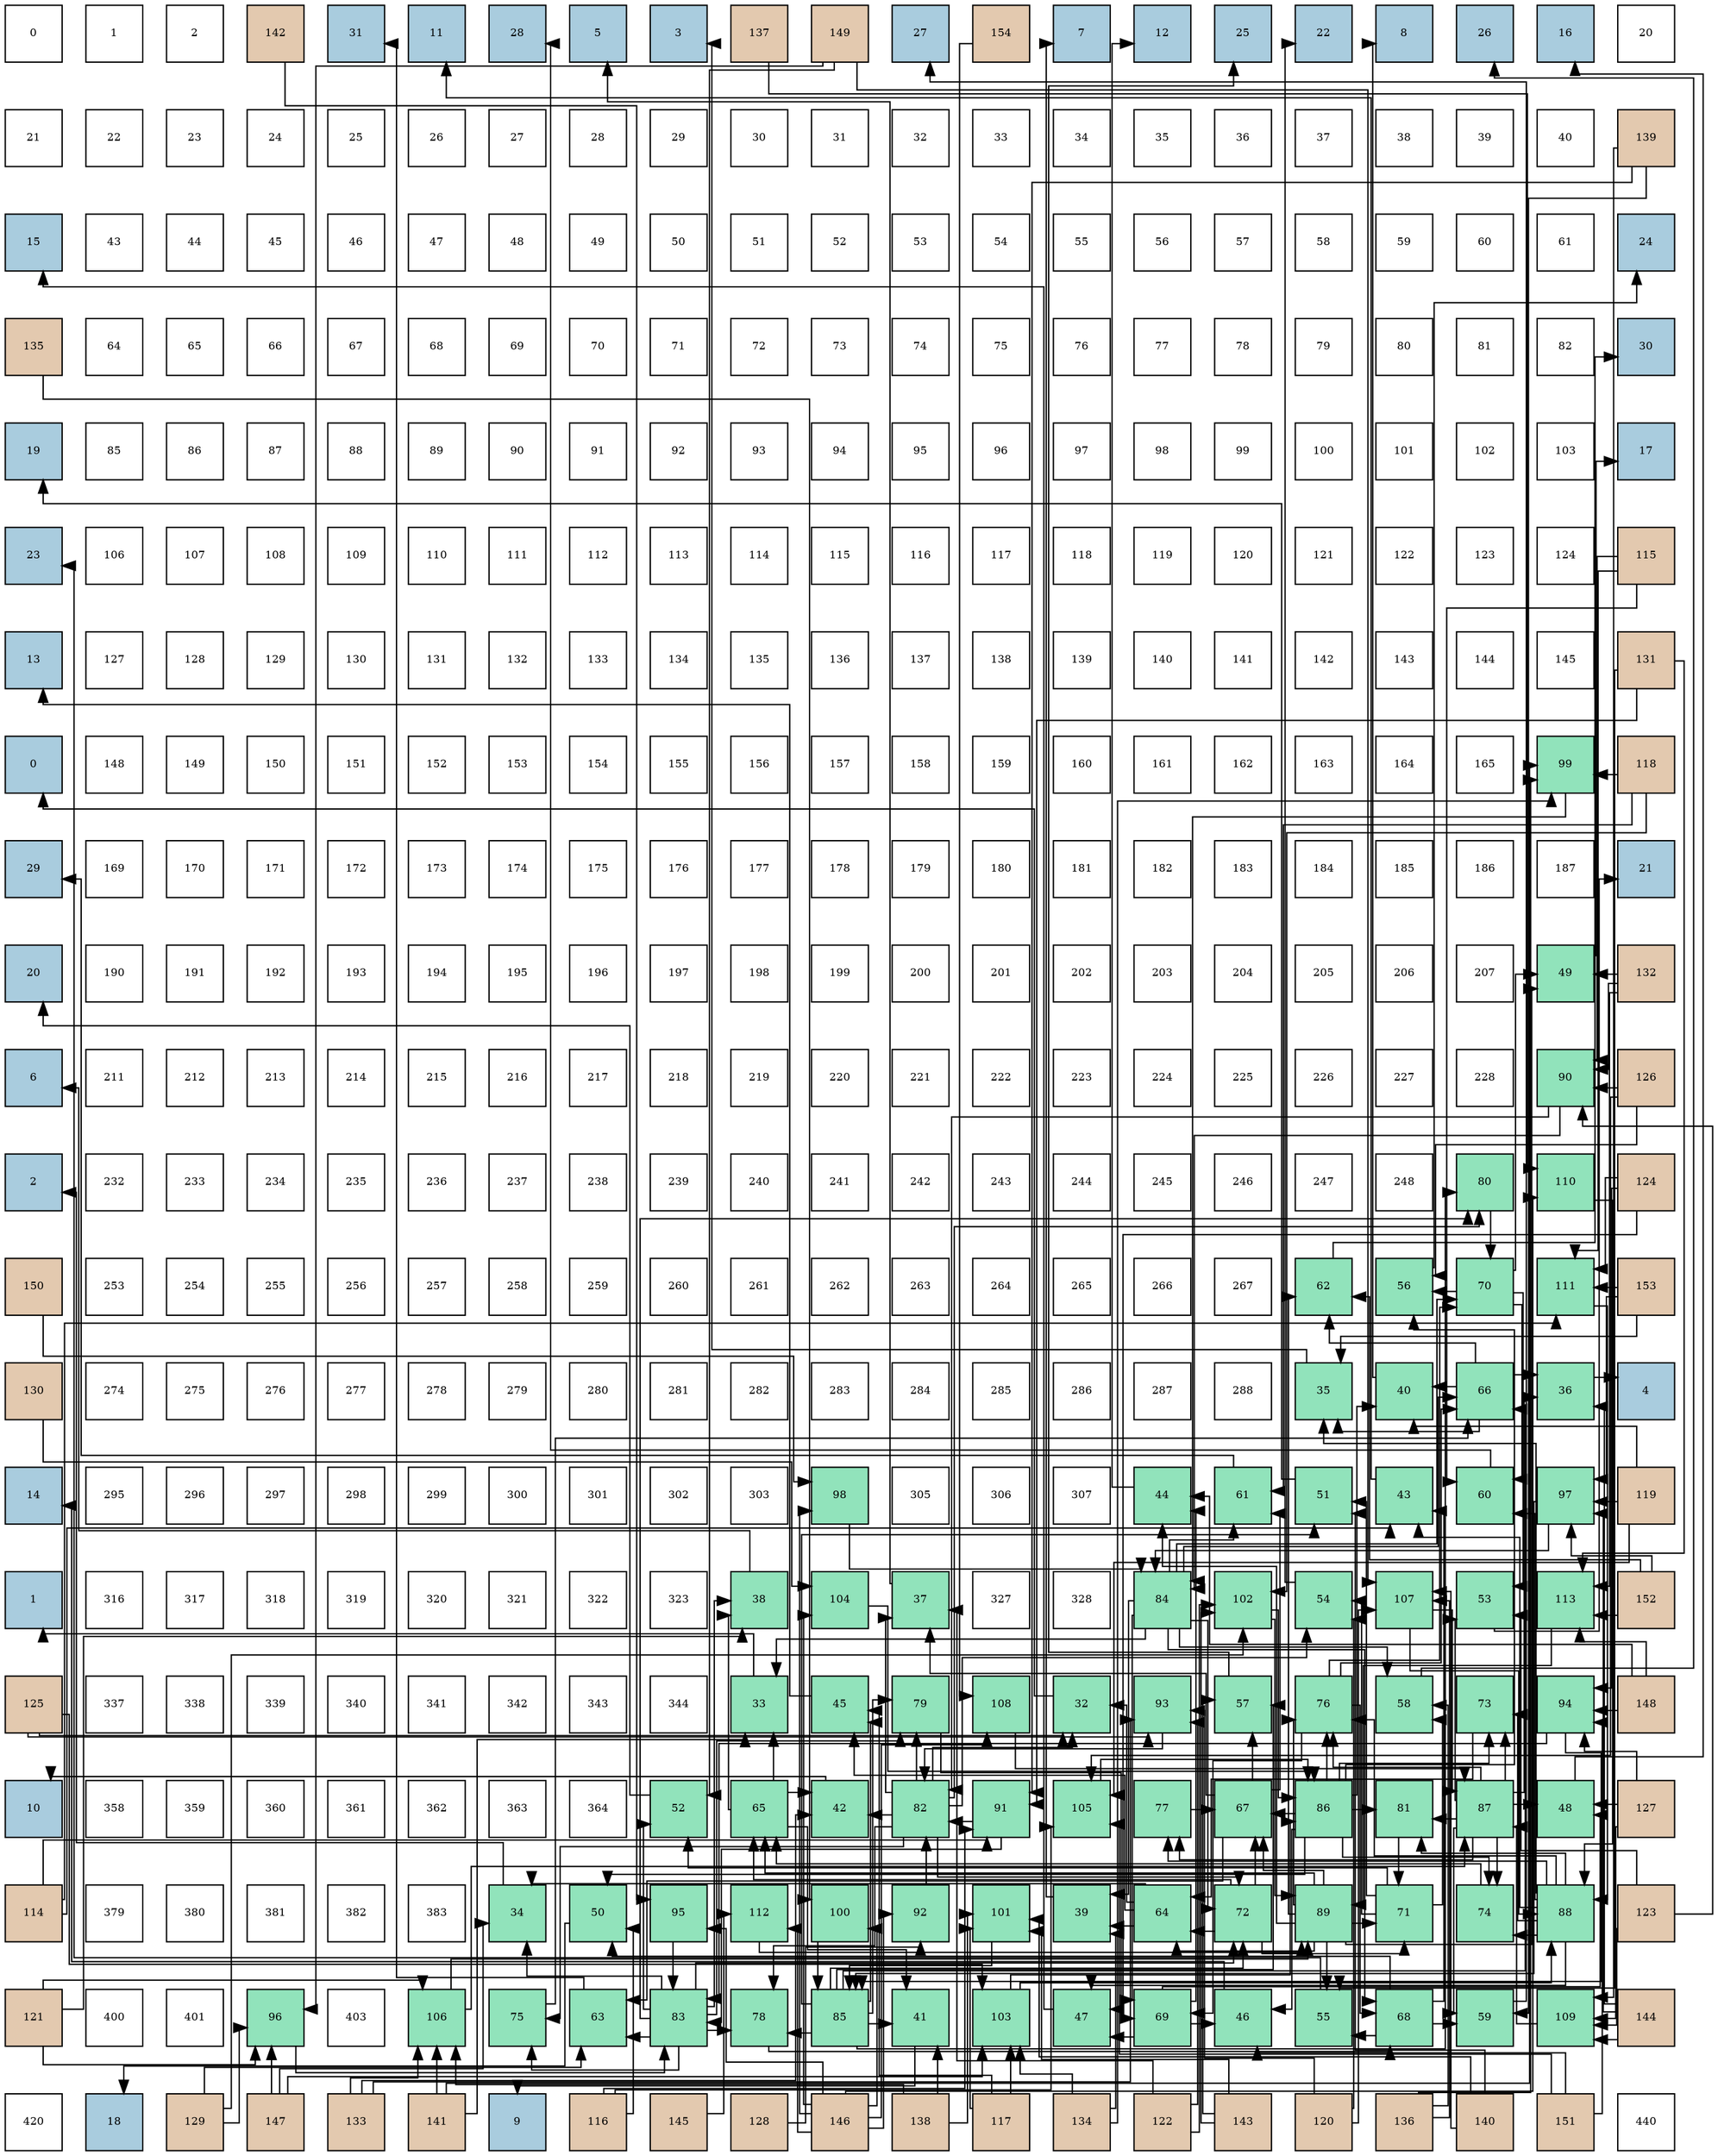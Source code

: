 digraph layout{
 rankdir=TB;
 splines=ortho;
 node [style=filled shape=square fixedsize=true width=0.6];
0[label="0", fontsize=8, fillcolor="#ffffff"];
1[label="1", fontsize=8, fillcolor="#ffffff"];
2[label="2", fontsize=8, fillcolor="#ffffff"];
3[label="142", fontsize=8, fillcolor="#e3c9af"];
4[label="31", fontsize=8, fillcolor="#a9ccde"];
5[label="11", fontsize=8, fillcolor="#a9ccde"];
6[label="28", fontsize=8, fillcolor="#a9ccde"];
7[label="5", fontsize=8, fillcolor="#a9ccde"];
8[label="3", fontsize=8, fillcolor="#a9ccde"];
9[label="137", fontsize=8, fillcolor="#e3c9af"];
10[label="149", fontsize=8, fillcolor="#e3c9af"];
11[label="27", fontsize=8, fillcolor="#a9ccde"];
12[label="154", fontsize=8, fillcolor="#e3c9af"];
13[label="7", fontsize=8, fillcolor="#a9ccde"];
14[label="12", fontsize=8, fillcolor="#a9ccde"];
15[label="25", fontsize=8, fillcolor="#a9ccde"];
16[label="22", fontsize=8, fillcolor="#a9ccde"];
17[label="8", fontsize=8, fillcolor="#a9ccde"];
18[label="26", fontsize=8, fillcolor="#a9ccde"];
19[label="16", fontsize=8, fillcolor="#a9ccde"];
20[label="20", fontsize=8, fillcolor="#ffffff"];
21[label="21", fontsize=8, fillcolor="#ffffff"];
22[label="22", fontsize=8, fillcolor="#ffffff"];
23[label="23", fontsize=8, fillcolor="#ffffff"];
24[label="24", fontsize=8, fillcolor="#ffffff"];
25[label="25", fontsize=8, fillcolor="#ffffff"];
26[label="26", fontsize=8, fillcolor="#ffffff"];
27[label="27", fontsize=8, fillcolor="#ffffff"];
28[label="28", fontsize=8, fillcolor="#ffffff"];
29[label="29", fontsize=8, fillcolor="#ffffff"];
30[label="30", fontsize=8, fillcolor="#ffffff"];
31[label="31", fontsize=8, fillcolor="#ffffff"];
32[label="32", fontsize=8, fillcolor="#ffffff"];
33[label="33", fontsize=8, fillcolor="#ffffff"];
34[label="34", fontsize=8, fillcolor="#ffffff"];
35[label="35", fontsize=8, fillcolor="#ffffff"];
36[label="36", fontsize=8, fillcolor="#ffffff"];
37[label="37", fontsize=8, fillcolor="#ffffff"];
38[label="38", fontsize=8, fillcolor="#ffffff"];
39[label="39", fontsize=8, fillcolor="#ffffff"];
40[label="40", fontsize=8, fillcolor="#ffffff"];
41[label="139", fontsize=8, fillcolor="#e3c9af"];
42[label="15", fontsize=8, fillcolor="#a9ccde"];
43[label="43", fontsize=8, fillcolor="#ffffff"];
44[label="44", fontsize=8, fillcolor="#ffffff"];
45[label="45", fontsize=8, fillcolor="#ffffff"];
46[label="46", fontsize=8, fillcolor="#ffffff"];
47[label="47", fontsize=8, fillcolor="#ffffff"];
48[label="48", fontsize=8, fillcolor="#ffffff"];
49[label="49", fontsize=8, fillcolor="#ffffff"];
50[label="50", fontsize=8, fillcolor="#ffffff"];
51[label="51", fontsize=8, fillcolor="#ffffff"];
52[label="52", fontsize=8, fillcolor="#ffffff"];
53[label="53", fontsize=8, fillcolor="#ffffff"];
54[label="54", fontsize=8, fillcolor="#ffffff"];
55[label="55", fontsize=8, fillcolor="#ffffff"];
56[label="56", fontsize=8, fillcolor="#ffffff"];
57[label="57", fontsize=8, fillcolor="#ffffff"];
58[label="58", fontsize=8, fillcolor="#ffffff"];
59[label="59", fontsize=8, fillcolor="#ffffff"];
60[label="60", fontsize=8, fillcolor="#ffffff"];
61[label="61", fontsize=8, fillcolor="#ffffff"];
62[label="24", fontsize=8, fillcolor="#a9ccde"];
63[label="135", fontsize=8, fillcolor="#e3c9af"];
64[label="64", fontsize=8, fillcolor="#ffffff"];
65[label="65", fontsize=8, fillcolor="#ffffff"];
66[label="66", fontsize=8, fillcolor="#ffffff"];
67[label="67", fontsize=8, fillcolor="#ffffff"];
68[label="68", fontsize=8, fillcolor="#ffffff"];
69[label="69", fontsize=8, fillcolor="#ffffff"];
70[label="70", fontsize=8, fillcolor="#ffffff"];
71[label="71", fontsize=8, fillcolor="#ffffff"];
72[label="72", fontsize=8, fillcolor="#ffffff"];
73[label="73", fontsize=8, fillcolor="#ffffff"];
74[label="74", fontsize=8, fillcolor="#ffffff"];
75[label="75", fontsize=8, fillcolor="#ffffff"];
76[label="76", fontsize=8, fillcolor="#ffffff"];
77[label="77", fontsize=8, fillcolor="#ffffff"];
78[label="78", fontsize=8, fillcolor="#ffffff"];
79[label="79", fontsize=8, fillcolor="#ffffff"];
80[label="80", fontsize=8, fillcolor="#ffffff"];
81[label="81", fontsize=8, fillcolor="#ffffff"];
82[label="82", fontsize=8, fillcolor="#ffffff"];
83[label="30", fontsize=8, fillcolor="#a9ccde"];
84[label="19", fontsize=8, fillcolor="#a9ccde"];
85[label="85", fontsize=8, fillcolor="#ffffff"];
86[label="86", fontsize=8, fillcolor="#ffffff"];
87[label="87", fontsize=8, fillcolor="#ffffff"];
88[label="88", fontsize=8, fillcolor="#ffffff"];
89[label="89", fontsize=8, fillcolor="#ffffff"];
90[label="90", fontsize=8, fillcolor="#ffffff"];
91[label="91", fontsize=8, fillcolor="#ffffff"];
92[label="92", fontsize=8, fillcolor="#ffffff"];
93[label="93", fontsize=8, fillcolor="#ffffff"];
94[label="94", fontsize=8, fillcolor="#ffffff"];
95[label="95", fontsize=8, fillcolor="#ffffff"];
96[label="96", fontsize=8, fillcolor="#ffffff"];
97[label="97", fontsize=8, fillcolor="#ffffff"];
98[label="98", fontsize=8, fillcolor="#ffffff"];
99[label="99", fontsize=8, fillcolor="#ffffff"];
100[label="100", fontsize=8, fillcolor="#ffffff"];
101[label="101", fontsize=8, fillcolor="#ffffff"];
102[label="102", fontsize=8, fillcolor="#ffffff"];
103[label="103", fontsize=8, fillcolor="#ffffff"];
104[label="17", fontsize=8, fillcolor="#a9ccde"];
105[label="23", fontsize=8, fillcolor="#a9ccde"];
106[label="106", fontsize=8, fillcolor="#ffffff"];
107[label="107", fontsize=8, fillcolor="#ffffff"];
108[label="108", fontsize=8, fillcolor="#ffffff"];
109[label="109", fontsize=8, fillcolor="#ffffff"];
110[label="110", fontsize=8, fillcolor="#ffffff"];
111[label="111", fontsize=8, fillcolor="#ffffff"];
112[label="112", fontsize=8, fillcolor="#ffffff"];
113[label="113", fontsize=8, fillcolor="#ffffff"];
114[label="114", fontsize=8, fillcolor="#ffffff"];
115[label="115", fontsize=8, fillcolor="#ffffff"];
116[label="116", fontsize=8, fillcolor="#ffffff"];
117[label="117", fontsize=8, fillcolor="#ffffff"];
118[label="118", fontsize=8, fillcolor="#ffffff"];
119[label="119", fontsize=8, fillcolor="#ffffff"];
120[label="120", fontsize=8, fillcolor="#ffffff"];
121[label="121", fontsize=8, fillcolor="#ffffff"];
122[label="122", fontsize=8, fillcolor="#ffffff"];
123[label="123", fontsize=8, fillcolor="#ffffff"];
124[label="124", fontsize=8, fillcolor="#ffffff"];
125[label="115", fontsize=8, fillcolor="#e3c9af"];
126[label="13", fontsize=8, fillcolor="#a9ccde"];
127[label="127", fontsize=8, fillcolor="#ffffff"];
128[label="128", fontsize=8, fillcolor="#ffffff"];
129[label="129", fontsize=8, fillcolor="#ffffff"];
130[label="130", fontsize=8, fillcolor="#ffffff"];
131[label="131", fontsize=8, fillcolor="#ffffff"];
132[label="132", fontsize=8, fillcolor="#ffffff"];
133[label="133", fontsize=8, fillcolor="#ffffff"];
134[label="134", fontsize=8, fillcolor="#ffffff"];
135[label="135", fontsize=8, fillcolor="#ffffff"];
136[label="136", fontsize=8, fillcolor="#ffffff"];
137[label="137", fontsize=8, fillcolor="#ffffff"];
138[label="138", fontsize=8, fillcolor="#ffffff"];
139[label="139", fontsize=8, fillcolor="#ffffff"];
140[label="140", fontsize=8, fillcolor="#ffffff"];
141[label="141", fontsize=8, fillcolor="#ffffff"];
142[label="142", fontsize=8, fillcolor="#ffffff"];
143[label="143", fontsize=8, fillcolor="#ffffff"];
144[label="144", fontsize=8, fillcolor="#ffffff"];
145[label="145", fontsize=8, fillcolor="#ffffff"];
146[label="131", fontsize=8, fillcolor="#e3c9af"];
147[label="0", fontsize=8, fillcolor="#a9ccde"];
148[label="148", fontsize=8, fillcolor="#ffffff"];
149[label="149", fontsize=8, fillcolor="#ffffff"];
150[label="150", fontsize=8, fillcolor="#ffffff"];
151[label="151", fontsize=8, fillcolor="#ffffff"];
152[label="152", fontsize=8, fillcolor="#ffffff"];
153[label="153", fontsize=8, fillcolor="#ffffff"];
154[label="154", fontsize=8, fillcolor="#ffffff"];
155[label="155", fontsize=8, fillcolor="#ffffff"];
156[label="156", fontsize=8, fillcolor="#ffffff"];
157[label="157", fontsize=8, fillcolor="#ffffff"];
158[label="158", fontsize=8, fillcolor="#ffffff"];
159[label="159", fontsize=8, fillcolor="#ffffff"];
160[label="160", fontsize=8, fillcolor="#ffffff"];
161[label="161", fontsize=8, fillcolor="#ffffff"];
162[label="162", fontsize=8, fillcolor="#ffffff"];
163[label="163", fontsize=8, fillcolor="#ffffff"];
164[label="164", fontsize=8, fillcolor="#ffffff"];
165[label="165", fontsize=8, fillcolor="#ffffff"];
166[label="99", fontsize=8, fillcolor="#91e3bb"];
167[label="118", fontsize=8, fillcolor="#e3c9af"];
168[label="29", fontsize=8, fillcolor="#a9ccde"];
169[label="169", fontsize=8, fillcolor="#ffffff"];
170[label="170", fontsize=8, fillcolor="#ffffff"];
171[label="171", fontsize=8, fillcolor="#ffffff"];
172[label="172", fontsize=8, fillcolor="#ffffff"];
173[label="173", fontsize=8, fillcolor="#ffffff"];
174[label="174", fontsize=8, fillcolor="#ffffff"];
175[label="175", fontsize=8, fillcolor="#ffffff"];
176[label="176", fontsize=8, fillcolor="#ffffff"];
177[label="177", fontsize=8, fillcolor="#ffffff"];
178[label="178", fontsize=8, fillcolor="#ffffff"];
179[label="179", fontsize=8, fillcolor="#ffffff"];
180[label="180", fontsize=8, fillcolor="#ffffff"];
181[label="181", fontsize=8, fillcolor="#ffffff"];
182[label="182", fontsize=8, fillcolor="#ffffff"];
183[label="183", fontsize=8, fillcolor="#ffffff"];
184[label="184", fontsize=8, fillcolor="#ffffff"];
185[label="185", fontsize=8, fillcolor="#ffffff"];
186[label="186", fontsize=8, fillcolor="#ffffff"];
187[label="187", fontsize=8, fillcolor="#ffffff"];
188[label="21", fontsize=8, fillcolor="#a9ccde"];
189[label="20", fontsize=8, fillcolor="#a9ccde"];
190[label="190", fontsize=8, fillcolor="#ffffff"];
191[label="191", fontsize=8, fillcolor="#ffffff"];
192[label="192", fontsize=8, fillcolor="#ffffff"];
193[label="193", fontsize=8, fillcolor="#ffffff"];
194[label="194", fontsize=8, fillcolor="#ffffff"];
195[label="195", fontsize=8, fillcolor="#ffffff"];
196[label="196", fontsize=8, fillcolor="#ffffff"];
197[label="197", fontsize=8, fillcolor="#ffffff"];
198[label="198", fontsize=8, fillcolor="#ffffff"];
199[label="199", fontsize=8, fillcolor="#ffffff"];
200[label="200", fontsize=8, fillcolor="#ffffff"];
201[label="201", fontsize=8, fillcolor="#ffffff"];
202[label="202", fontsize=8, fillcolor="#ffffff"];
203[label="203", fontsize=8, fillcolor="#ffffff"];
204[label="204", fontsize=8, fillcolor="#ffffff"];
205[label="205", fontsize=8, fillcolor="#ffffff"];
206[label="206", fontsize=8, fillcolor="#ffffff"];
207[label="207", fontsize=8, fillcolor="#ffffff"];
208[label="49", fontsize=8, fillcolor="#91e3bb"];
209[label="132", fontsize=8, fillcolor="#e3c9af"];
210[label="6", fontsize=8, fillcolor="#a9ccde"];
211[label="211", fontsize=8, fillcolor="#ffffff"];
212[label="212", fontsize=8, fillcolor="#ffffff"];
213[label="213", fontsize=8, fillcolor="#ffffff"];
214[label="214", fontsize=8, fillcolor="#ffffff"];
215[label="215", fontsize=8, fillcolor="#ffffff"];
216[label="216", fontsize=8, fillcolor="#ffffff"];
217[label="217", fontsize=8, fillcolor="#ffffff"];
218[label="218", fontsize=8, fillcolor="#ffffff"];
219[label="219", fontsize=8, fillcolor="#ffffff"];
220[label="220", fontsize=8, fillcolor="#ffffff"];
221[label="221", fontsize=8, fillcolor="#ffffff"];
222[label="222", fontsize=8, fillcolor="#ffffff"];
223[label="223", fontsize=8, fillcolor="#ffffff"];
224[label="224", fontsize=8, fillcolor="#ffffff"];
225[label="225", fontsize=8, fillcolor="#ffffff"];
226[label="226", fontsize=8, fillcolor="#ffffff"];
227[label="227", fontsize=8, fillcolor="#ffffff"];
228[label="228", fontsize=8, fillcolor="#ffffff"];
229[label="90", fontsize=8, fillcolor="#91e3bb"];
230[label="126", fontsize=8, fillcolor="#e3c9af"];
231[label="2", fontsize=8, fillcolor="#a9ccde"];
232[label="232", fontsize=8, fillcolor="#ffffff"];
233[label="233", fontsize=8, fillcolor="#ffffff"];
234[label="234", fontsize=8, fillcolor="#ffffff"];
235[label="235", fontsize=8, fillcolor="#ffffff"];
236[label="236", fontsize=8, fillcolor="#ffffff"];
237[label="237", fontsize=8, fillcolor="#ffffff"];
238[label="238", fontsize=8, fillcolor="#ffffff"];
239[label="239", fontsize=8, fillcolor="#ffffff"];
240[label="240", fontsize=8, fillcolor="#ffffff"];
241[label="241", fontsize=8, fillcolor="#ffffff"];
242[label="242", fontsize=8, fillcolor="#ffffff"];
243[label="243", fontsize=8, fillcolor="#ffffff"];
244[label="244", fontsize=8, fillcolor="#ffffff"];
245[label="245", fontsize=8, fillcolor="#ffffff"];
246[label="246", fontsize=8, fillcolor="#ffffff"];
247[label="247", fontsize=8, fillcolor="#ffffff"];
248[label="248", fontsize=8, fillcolor="#ffffff"];
249[label="80", fontsize=8, fillcolor="#91e3bb"];
250[label="110", fontsize=8, fillcolor="#91e3bb"];
251[label="124", fontsize=8, fillcolor="#e3c9af"];
252[label="150", fontsize=8, fillcolor="#e3c9af"];
253[label="253", fontsize=8, fillcolor="#ffffff"];
254[label="254", fontsize=8, fillcolor="#ffffff"];
255[label="255", fontsize=8, fillcolor="#ffffff"];
256[label="256", fontsize=8, fillcolor="#ffffff"];
257[label="257", fontsize=8, fillcolor="#ffffff"];
258[label="258", fontsize=8, fillcolor="#ffffff"];
259[label="259", fontsize=8, fillcolor="#ffffff"];
260[label="260", fontsize=8, fillcolor="#ffffff"];
261[label="261", fontsize=8, fillcolor="#ffffff"];
262[label="262", fontsize=8, fillcolor="#ffffff"];
263[label="263", fontsize=8, fillcolor="#ffffff"];
264[label="264", fontsize=8, fillcolor="#ffffff"];
265[label="265", fontsize=8, fillcolor="#ffffff"];
266[label="266", fontsize=8, fillcolor="#ffffff"];
267[label="267", fontsize=8, fillcolor="#ffffff"];
268[label="62", fontsize=8, fillcolor="#91e3bb"];
269[label="56", fontsize=8, fillcolor="#91e3bb"];
270[label="70", fontsize=8, fillcolor="#91e3bb"];
271[label="111", fontsize=8, fillcolor="#91e3bb"];
272[label="153", fontsize=8, fillcolor="#e3c9af"];
273[label="130", fontsize=8, fillcolor="#e3c9af"];
274[label="274", fontsize=8, fillcolor="#ffffff"];
275[label="275", fontsize=8, fillcolor="#ffffff"];
276[label="276", fontsize=8, fillcolor="#ffffff"];
277[label="277", fontsize=8, fillcolor="#ffffff"];
278[label="278", fontsize=8, fillcolor="#ffffff"];
279[label="279", fontsize=8, fillcolor="#ffffff"];
280[label="280", fontsize=8, fillcolor="#ffffff"];
281[label="281", fontsize=8, fillcolor="#ffffff"];
282[label="282", fontsize=8, fillcolor="#ffffff"];
283[label="283", fontsize=8, fillcolor="#ffffff"];
284[label="284", fontsize=8, fillcolor="#ffffff"];
285[label="285", fontsize=8, fillcolor="#ffffff"];
286[label="286", fontsize=8, fillcolor="#ffffff"];
287[label="287", fontsize=8, fillcolor="#ffffff"];
288[label="288", fontsize=8, fillcolor="#ffffff"];
289[label="35", fontsize=8, fillcolor="#91e3bb"];
290[label="40", fontsize=8, fillcolor="#91e3bb"];
291[label="66", fontsize=8, fillcolor="#91e3bb"];
292[label="36", fontsize=8, fillcolor="#91e3bb"];
293[label="4", fontsize=8, fillcolor="#a9ccde"];
294[label="14", fontsize=8, fillcolor="#a9ccde"];
295[label="295", fontsize=8, fillcolor="#ffffff"];
296[label="296", fontsize=8, fillcolor="#ffffff"];
297[label="297", fontsize=8, fillcolor="#ffffff"];
298[label="298", fontsize=8, fillcolor="#ffffff"];
299[label="299", fontsize=8, fillcolor="#ffffff"];
300[label="300", fontsize=8, fillcolor="#ffffff"];
301[label="301", fontsize=8, fillcolor="#ffffff"];
302[label="302", fontsize=8, fillcolor="#ffffff"];
303[label="303", fontsize=8, fillcolor="#ffffff"];
304[label="98", fontsize=8, fillcolor="#91e3bb"];
305[label="305", fontsize=8, fillcolor="#ffffff"];
306[label="306", fontsize=8, fillcolor="#ffffff"];
307[label="307", fontsize=8, fillcolor="#ffffff"];
308[label="44", fontsize=8, fillcolor="#91e3bb"];
309[label="61", fontsize=8, fillcolor="#91e3bb"];
310[label="51", fontsize=8, fillcolor="#91e3bb"];
311[label="43", fontsize=8, fillcolor="#91e3bb"];
312[label="60", fontsize=8, fillcolor="#91e3bb"];
313[label="97", fontsize=8, fillcolor="#91e3bb"];
314[label="119", fontsize=8, fillcolor="#e3c9af"];
315[label="1", fontsize=8, fillcolor="#a9ccde"];
316[label="316", fontsize=8, fillcolor="#ffffff"];
317[label="317", fontsize=8, fillcolor="#ffffff"];
318[label="318", fontsize=8, fillcolor="#ffffff"];
319[label="319", fontsize=8, fillcolor="#ffffff"];
320[label="320", fontsize=8, fillcolor="#ffffff"];
321[label="321", fontsize=8, fillcolor="#ffffff"];
322[label="322", fontsize=8, fillcolor="#ffffff"];
323[label="323", fontsize=8, fillcolor="#ffffff"];
324[label="38", fontsize=8, fillcolor="#91e3bb"];
325[label="104", fontsize=8, fillcolor="#91e3bb"];
326[label="37", fontsize=8, fillcolor="#91e3bb"];
327[label="327", fontsize=8, fillcolor="#ffffff"];
328[label="328", fontsize=8, fillcolor="#ffffff"];
329[label="84", fontsize=8, fillcolor="#91e3bb"];
330[label="102", fontsize=8, fillcolor="#91e3bb"];
331[label="54", fontsize=8, fillcolor="#91e3bb"];
332[label="107", fontsize=8, fillcolor="#91e3bb"];
333[label="53", fontsize=8, fillcolor="#91e3bb"];
334[label="113", fontsize=8, fillcolor="#91e3bb"];
335[label="152", fontsize=8, fillcolor="#e3c9af"];
336[label="125", fontsize=8, fillcolor="#e3c9af"];
337[label="337", fontsize=8, fillcolor="#ffffff"];
338[label="338", fontsize=8, fillcolor="#ffffff"];
339[label="339", fontsize=8, fillcolor="#ffffff"];
340[label="340", fontsize=8, fillcolor="#ffffff"];
341[label="341", fontsize=8, fillcolor="#ffffff"];
342[label="342", fontsize=8, fillcolor="#ffffff"];
343[label="343", fontsize=8, fillcolor="#ffffff"];
344[label="344", fontsize=8, fillcolor="#ffffff"];
345[label="33", fontsize=8, fillcolor="#91e3bb"];
346[label="45", fontsize=8, fillcolor="#91e3bb"];
347[label="79", fontsize=8, fillcolor="#91e3bb"];
348[label="108", fontsize=8, fillcolor="#91e3bb"];
349[label="32", fontsize=8, fillcolor="#91e3bb"];
350[label="93", fontsize=8, fillcolor="#91e3bb"];
351[label="57", fontsize=8, fillcolor="#91e3bb"];
352[label="76", fontsize=8, fillcolor="#91e3bb"];
353[label="58", fontsize=8, fillcolor="#91e3bb"];
354[label="73", fontsize=8, fillcolor="#91e3bb"];
355[label="94", fontsize=8, fillcolor="#91e3bb"];
356[label="148", fontsize=8, fillcolor="#e3c9af"];
357[label="10", fontsize=8, fillcolor="#a9ccde"];
358[label="358", fontsize=8, fillcolor="#ffffff"];
359[label="359", fontsize=8, fillcolor="#ffffff"];
360[label="360", fontsize=8, fillcolor="#ffffff"];
361[label="361", fontsize=8, fillcolor="#ffffff"];
362[label="362", fontsize=8, fillcolor="#ffffff"];
363[label="363", fontsize=8, fillcolor="#ffffff"];
364[label="364", fontsize=8, fillcolor="#ffffff"];
365[label="52", fontsize=8, fillcolor="#91e3bb"];
366[label="65", fontsize=8, fillcolor="#91e3bb"];
367[label="42", fontsize=8, fillcolor="#91e3bb"];
368[label="82", fontsize=8, fillcolor="#91e3bb"];
369[label="91", fontsize=8, fillcolor="#91e3bb"];
370[label="105", fontsize=8, fillcolor="#91e3bb"];
371[label="77", fontsize=8, fillcolor="#91e3bb"];
372[label="67", fontsize=8, fillcolor="#91e3bb"];
373[label="86", fontsize=8, fillcolor="#91e3bb"];
374[label="81", fontsize=8, fillcolor="#91e3bb"];
375[label="87", fontsize=8, fillcolor="#91e3bb"];
376[label="48", fontsize=8, fillcolor="#91e3bb"];
377[label="127", fontsize=8, fillcolor="#e3c9af"];
378[label="114", fontsize=8, fillcolor="#e3c9af"];
379[label="379", fontsize=8, fillcolor="#ffffff"];
380[label="380", fontsize=8, fillcolor="#ffffff"];
381[label="381", fontsize=8, fillcolor="#ffffff"];
382[label="382", fontsize=8, fillcolor="#ffffff"];
383[label="383", fontsize=8, fillcolor="#ffffff"];
384[label="34", fontsize=8, fillcolor="#91e3bb"];
385[label="50", fontsize=8, fillcolor="#91e3bb"];
386[label="95", fontsize=8, fillcolor="#91e3bb"];
387[label="112", fontsize=8, fillcolor="#91e3bb"];
388[label="100", fontsize=8, fillcolor="#91e3bb"];
389[label="92", fontsize=8, fillcolor="#91e3bb"];
390[label="101", fontsize=8, fillcolor="#91e3bb"];
391[label="39", fontsize=8, fillcolor="#91e3bb"];
392[label="64", fontsize=8, fillcolor="#91e3bb"];
393[label="72", fontsize=8, fillcolor="#91e3bb"];
394[label="89", fontsize=8, fillcolor="#91e3bb"];
395[label="71", fontsize=8, fillcolor="#91e3bb"];
396[label="74", fontsize=8, fillcolor="#91e3bb"];
397[label="88", fontsize=8, fillcolor="#91e3bb"];
398[label="123", fontsize=8, fillcolor="#e3c9af"];
399[label="121", fontsize=8, fillcolor="#e3c9af"];
400[label="400", fontsize=8, fillcolor="#ffffff"];
401[label="401", fontsize=8, fillcolor="#ffffff"];
402[label="96", fontsize=8, fillcolor="#91e3bb"];
403[label="403", fontsize=8, fillcolor="#ffffff"];
404[label="106", fontsize=8, fillcolor="#91e3bb"];
405[label="75", fontsize=8, fillcolor="#91e3bb"];
406[label="63", fontsize=8, fillcolor="#91e3bb"];
407[label="83", fontsize=8, fillcolor="#91e3bb"];
408[label="78", fontsize=8, fillcolor="#91e3bb"];
409[label="85", fontsize=8, fillcolor="#91e3bb"];
410[label="41", fontsize=8, fillcolor="#91e3bb"];
411[label="103", fontsize=8, fillcolor="#91e3bb"];
412[label="47", fontsize=8, fillcolor="#91e3bb"];
413[label="69", fontsize=8, fillcolor="#91e3bb"];
414[label="46", fontsize=8, fillcolor="#91e3bb"];
415[label="55", fontsize=8, fillcolor="#91e3bb"];
416[label="68", fontsize=8, fillcolor="#91e3bb"];
417[label="59", fontsize=8, fillcolor="#91e3bb"];
418[label="109", fontsize=8, fillcolor="#91e3bb"];
419[label="144", fontsize=8, fillcolor="#e3c9af"];
420[label="420", fontsize=8, fillcolor="#ffffff"];
421[label="18", fontsize=8, fillcolor="#a9ccde"];
422[label="129", fontsize=8, fillcolor="#e3c9af"];
423[label="147", fontsize=8, fillcolor="#e3c9af"];
424[label="133", fontsize=8, fillcolor="#e3c9af"];
425[label="141", fontsize=8, fillcolor="#e3c9af"];
426[label="9", fontsize=8, fillcolor="#a9ccde"];
427[label="116", fontsize=8, fillcolor="#e3c9af"];
428[label="145", fontsize=8, fillcolor="#e3c9af"];
429[label="128", fontsize=8, fillcolor="#e3c9af"];
430[label="146", fontsize=8, fillcolor="#e3c9af"];
431[label="138", fontsize=8, fillcolor="#e3c9af"];
432[label="117", fontsize=8, fillcolor="#e3c9af"];
433[label="134", fontsize=8, fillcolor="#e3c9af"];
434[label="122", fontsize=8, fillcolor="#e3c9af"];
435[label="143", fontsize=8, fillcolor="#e3c9af"];
436[label="120", fontsize=8, fillcolor="#e3c9af"];
437[label="136", fontsize=8, fillcolor="#e3c9af"];
438[label="140", fontsize=8, fillcolor="#e3c9af"];
439[label="151", fontsize=8, fillcolor="#e3c9af"];
440[label="440", fontsize=8, fillcolor="#ffffff"];
edge [constraint=false, style=vis];349 -> 147;
345 -> 315;
384 -> 231;
289 -> 8;
292 -> 293;
326 -> 7;
324 -> 210;
391 -> 13;
290 -> 17;
410 -> 426;
367 -> 357;
311 -> 5;
308 -> 14;
346 -> 126;
414 -> 294;
412 -> 42;
376 -> 19;
208 -> 104;
385 -> 421;
310 -> 84;
365 -> 189;
333 -> 188;
331 -> 16;
415 -> 105;
269 -> 62;
351 -> 15;
353 -> 18;
417 -> 11;
312 -> 6;
309 -> 168;
268 -> 83;
406 -> 4;
392 -> 349;
392 -> 384;
392 -> 391;
392 -> 346;
366 -> 345;
366 -> 324;
366 -> 410;
366 -> 367;
291 -> 289;
291 -> 292;
291 -> 290;
291 -> 268;
372 -> 326;
372 -> 351;
372 -> 309;
372 -> 406;
416 -> 311;
416 -> 385;
416 -> 415;
416 -> 417;
413 -> 308;
413 -> 414;
413 -> 412;
413 -> 376;
270 -> 208;
270 -> 333;
270 -> 269;
270 -> 312;
395 -> 310;
395 -> 365;
395 -> 331;
395 -> 353;
393 -> 392;
393 -> 366;
393 -> 372;
393 -> 395;
354 -> 392;
396 -> 366;
405 -> 291;
352 -> 291;
352 -> 416;
352 -> 413;
352 -> 270;
371 -> 372;
408 -> 416;
347 -> 413;
249 -> 270;
374 -> 395;
368 -> 349;
368 -> 326;
368 -> 367;
368 -> 331;
368 -> 393;
368 -> 405;
368 -> 408;
368 -> 347;
368 -> 249;
407 -> 384;
407 -> 324;
407 -> 365;
407 -> 406;
407 -> 393;
407 -> 405;
407 -> 408;
407 -> 347;
407 -> 249;
329 -> 345;
329 -> 391;
329 -> 353;
329 -> 309;
329 -> 291;
329 -> 416;
329 -> 413;
329 -> 270;
329 -> 393;
409 -> 410;
409 -> 346;
409 -> 310;
409 -> 351;
409 -> 291;
409 -> 393;
409 -> 408;
409 -> 347;
409 -> 249;
373 -> 290;
373 -> 414;
373 -> 385;
373 -> 269;
373 -> 372;
373 -> 354;
373 -> 396;
373 -> 352;
373 -> 374;
375 -> 292;
375 -> 376;
375 -> 333;
375 -> 417;
375 -> 354;
375 -> 396;
375 -> 352;
375 -> 371;
375 -> 374;
397 -> 289;
397 -> 311;
397 -> 412;
397 -> 312;
397 -> 354;
397 -> 396;
397 -> 352;
397 -> 371;
397 -> 374;
394 -> 308;
394 -> 208;
394 -> 415;
394 -> 268;
394 -> 392;
394 -> 366;
394 -> 372;
394 -> 395;
394 -> 352;
229 -> 368;
229 -> 329;
369 -> 368;
369 -> 407;
389 -> 368;
350 -> 368;
355 -> 407;
355 -> 409;
386 -> 407;
402 -> 407;
313 -> 329;
313 -> 409;
304 -> 329;
166 -> 329;
388 -> 409;
390 -> 409;
330 -> 373;
330 -> 394;
411 -> 373;
411 -> 397;
325 -> 373;
370 -> 373;
404 -> 375;
404 -> 394;
332 -> 375;
332 -> 397;
348 -> 375;
418 -> 375;
250 -> 397;
271 -> 397;
387 -> 394;
334 -> 394;
378 -> 311;
378 -> 369;
378 -> 271;
125 -> 312;
125 -> 229;
125 -> 271;
427 -> 385;
427 -> 369;
427 -> 370;
432 -> 346;
432 -> 390;
432 -> 411;
167 -> 309;
167 -> 166;
167 -> 330;
314 -> 290;
314 -> 313;
314 -> 370;
436 -> 331;
436 -> 350;
436 -> 332;
399 -> 324;
399 -> 402;
399 -> 404;
434 -> 326;
434 -> 350;
434 -> 330;
398 -> 333;
398 -> 229;
398 -> 418;
251 -> 412;
251 -> 355;
251 -> 271;
336 -> 349;
336 -> 350;
336 -> 411;
230 -> 269;
230 -> 229;
230 -> 370;
377 -> 376;
377 -> 355;
377 -> 418;
429 -> 389;
422 -> 406;
422 -> 402;
422 -> 330;
273 -> 325;
146 -> 415;
146 -> 369;
146 -> 334;
209 -> 208;
209 -> 229;
209 -> 334;
424 -> 367;
424 -> 350;
424 -> 404;
433 -> 391;
433 -> 166;
433 -> 411;
63 -> 388;
437 -> 353;
437 -> 166;
437 -> 332;
9 -> 250;
431 -> 410;
431 -> 390;
431 -> 404;
41 -> 417;
41 -> 369;
41 -> 418;
438 -> 310;
438 -> 390;
438 -> 332;
425 -> 345;
425 -> 166;
425 -> 404;
3 -> 386;
435 -> 351;
435 -> 390;
435 -> 330;
419 -> 292;
419 -> 313;
419 -> 418;
428 -> 387;
430 -> 389;
430 -> 386;
430 -> 304;
430 -> 388;
430 -> 325;
430 -> 348;
430 -> 250;
430 -> 387;
423 -> 384;
423 -> 402;
423 -> 411;
356 -> 308;
356 -> 355;
356 -> 334;
10 -> 365;
10 -> 402;
10 -> 332;
252 -> 304;
439 -> 414;
439 -> 355;
439 -> 370;
335 -> 268;
335 -> 313;
335 -> 334;
272 -> 289;
272 -> 313;
272 -> 271;
12 -> 348;
edge [constraint=true, style=invis];
0 -> 21 -> 42 -> 63 -> 84 -> 105 -> 126 -> 147 -> 168 -> 189 -> 210 -> 231 -> 252 -> 273 -> 294 -> 315 -> 336 -> 357 -> 378 -> 399 -> 420;
1 -> 22 -> 43 -> 64 -> 85 -> 106 -> 127 -> 148 -> 169 -> 190 -> 211 -> 232 -> 253 -> 274 -> 295 -> 316 -> 337 -> 358 -> 379 -> 400 -> 421;
2 -> 23 -> 44 -> 65 -> 86 -> 107 -> 128 -> 149 -> 170 -> 191 -> 212 -> 233 -> 254 -> 275 -> 296 -> 317 -> 338 -> 359 -> 380 -> 401 -> 422;
3 -> 24 -> 45 -> 66 -> 87 -> 108 -> 129 -> 150 -> 171 -> 192 -> 213 -> 234 -> 255 -> 276 -> 297 -> 318 -> 339 -> 360 -> 381 -> 402 -> 423;
4 -> 25 -> 46 -> 67 -> 88 -> 109 -> 130 -> 151 -> 172 -> 193 -> 214 -> 235 -> 256 -> 277 -> 298 -> 319 -> 340 -> 361 -> 382 -> 403 -> 424;
5 -> 26 -> 47 -> 68 -> 89 -> 110 -> 131 -> 152 -> 173 -> 194 -> 215 -> 236 -> 257 -> 278 -> 299 -> 320 -> 341 -> 362 -> 383 -> 404 -> 425;
6 -> 27 -> 48 -> 69 -> 90 -> 111 -> 132 -> 153 -> 174 -> 195 -> 216 -> 237 -> 258 -> 279 -> 300 -> 321 -> 342 -> 363 -> 384 -> 405 -> 426;
7 -> 28 -> 49 -> 70 -> 91 -> 112 -> 133 -> 154 -> 175 -> 196 -> 217 -> 238 -> 259 -> 280 -> 301 -> 322 -> 343 -> 364 -> 385 -> 406 -> 427;
8 -> 29 -> 50 -> 71 -> 92 -> 113 -> 134 -> 155 -> 176 -> 197 -> 218 -> 239 -> 260 -> 281 -> 302 -> 323 -> 344 -> 365 -> 386 -> 407 -> 428;
9 -> 30 -> 51 -> 72 -> 93 -> 114 -> 135 -> 156 -> 177 -> 198 -> 219 -> 240 -> 261 -> 282 -> 303 -> 324 -> 345 -> 366 -> 387 -> 408 -> 429;
10 -> 31 -> 52 -> 73 -> 94 -> 115 -> 136 -> 157 -> 178 -> 199 -> 220 -> 241 -> 262 -> 283 -> 304 -> 325 -> 346 -> 367 -> 388 -> 409 -> 430;
11 -> 32 -> 53 -> 74 -> 95 -> 116 -> 137 -> 158 -> 179 -> 200 -> 221 -> 242 -> 263 -> 284 -> 305 -> 326 -> 347 -> 368 -> 389 -> 410 -> 431;
12 -> 33 -> 54 -> 75 -> 96 -> 117 -> 138 -> 159 -> 180 -> 201 -> 222 -> 243 -> 264 -> 285 -> 306 -> 327 -> 348 -> 369 -> 390 -> 411 -> 432;
13 -> 34 -> 55 -> 76 -> 97 -> 118 -> 139 -> 160 -> 181 -> 202 -> 223 -> 244 -> 265 -> 286 -> 307 -> 328 -> 349 -> 370 -> 391 -> 412 -> 433;
14 -> 35 -> 56 -> 77 -> 98 -> 119 -> 140 -> 161 -> 182 -> 203 -> 224 -> 245 -> 266 -> 287 -> 308 -> 329 -> 350 -> 371 -> 392 -> 413 -> 434;
15 -> 36 -> 57 -> 78 -> 99 -> 120 -> 141 -> 162 -> 183 -> 204 -> 225 -> 246 -> 267 -> 288 -> 309 -> 330 -> 351 -> 372 -> 393 -> 414 -> 435;
16 -> 37 -> 58 -> 79 -> 100 -> 121 -> 142 -> 163 -> 184 -> 205 -> 226 -> 247 -> 268 -> 289 -> 310 -> 331 -> 352 -> 373 -> 394 -> 415 -> 436;
17 -> 38 -> 59 -> 80 -> 101 -> 122 -> 143 -> 164 -> 185 -> 206 -> 227 -> 248 -> 269 -> 290 -> 311 -> 332 -> 353 -> 374 -> 395 -> 416 -> 437;
18 -> 39 -> 60 -> 81 -> 102 -> 123 -> 144 -> 165 -> 186 -> 207 -> 228 -> 249 -> 270 -> 291 -> 312 -> 333 -> 354 -> 375 -> 396 -> 417 -> 438;
19 -> 40 -> 61 -> 82 -> 103 -> 124 -> 145 -> 166 -> 187 -> 208 -> 229 -> 250 -> 271 -> 292 -> 313 -> 334 -> 355 -> 376 -> 397 -> 418 -> 439;
20 -> 41 -> 62 -> 83 -> 104 -> 125 -> 146 -> 167 -> 188 -> 209 -> 230 -> 251 -> 272 -> 293 -> 314 -> 335 -> 356 -> 377 -> 398 -> 419 -> 440;
rank = same {0 -> 1 -> 2 -> 3 -> 4 -> 5 -> 6 -> 7 -> 8 -> 9 -> 10 -> 11 -> 12 -> 13 -> 14 -> 15 -> 16 -> 17 -> 18 -> 19 -> 20};
rank = same {21 -> 22 -> 23 -> 24 -> 25 -> 26 -> 27 -> 28 -> 29 -> 30 -> 31 -> 32 -> 33 -> 34 -> 35 -> 36 -> 37 -> 38 -> 39 -> 40 -> 41};
rank = same {42 -> 43 -> 44 -> 45 -> 46 -> 47 -> 48 -> 49 -> 50 -> 51 -> 52 -> 53 -> 54 -> 55 -> 56 -> 57 -> 58 -> 59 -> 60 -> 61 -> 62};
rank = same {63 -> 64 -> 65 -> 66 -> 67 -> 68 -> 69 -> 70 -> 71 -> 72 -> 73 -> 74 -> 75 -> 76 -> 77 -> 78 -> 79 -> 80 -> 81 -> 82 -> 83};
rank = same {84 -> 85 -> 86 -> 87 -> 88 -> 89 -> 90 -> 91 -> 92 -> 93 -> 94 -> 95 -> 96 -> 97 -> 98 -> 99 -> 100 -> 101 -> 102 -> 103 -> 104};
rank = same {105 -> 106 -> 107 -> 108 -> 109 -> 110 -> 111 -> 112 -> 113 -> 114 -> 115 -> 116 -> 117 -> 118 -> 119 -> 120 -> 121 -> 122 -> 123 -> 124 -> 125};
rank = same {126 -> 127 -> 128 -> 129 -> 130 -> 131 -> 132 -> 133 -> 134 -> 135 -> 136 -> 137 -> 138 -> 139 -> 140 -> 141 -> 142 -> 143 -> 144 -> 145 -> 146};
rank = same {147 -> 148 -> 149 -> 150 -> 151 -> 152 -> 153 -> 154 -> 155 -> 156 -> 157 -> 158 -> 159 -> 160 -> 161 -> 162 -> 163 -> 164 -> 165 -> 166 -> 167};
rank = same {168 -> 169 -> 170 -> 171 -> 172 -> 173 -> 174 -> 175 -> 176 -> 177 -> 178 -> 179 -> 180 -> 181 -> 182 -> 183 -> 184 -> 185 -> 186 -> 187 -> 188};
rank = same {189 -> 190 -> 191 -> 192 -> 193 -> 194 -> 195 -> 196 -> 197 -> 198 -> 199 -> 200 -> 201 -> 202 -> 203 -> 204 -> 205 -> 206 -> 207 -> 208 -> 209};
rank = same {210 -> 211 -> 212 -> 213 -> 214 -> 215 -> 216 -> 217 -> 218 -> 219 -> 220 -> 221 -> 222 -> 223 -> 224 -> 225 -> 226 -> 227 -> 228 -> 229 -> 230};
rank = same {231 -> 232 -> 233 -> 234 -> 235 -> 236 -> 237 -> 238 -> 239 -> 240 -> 241 -> 242 -> 243 -> 244 -> 245 -> 246 -> 247 -> 248 -> 249 -> 250 -> 251};
rank = same {252 -> 253 -> 254 -> 255 -> 256 -> 257 -> 258 -> 259 -> 260 -> 261 -> 262 -> 263 -> 264 -> 265 -> 266 -> 267 -> 268 -> 269 -> 270 -> 271 -> 272};
rank = same {273 -> 274 -> 275 -> 276 -> 277 -> 278 -> 279 -> 280 -> 281 -> 282 -> 283 -> 284 -> 285 -> 286 -> 287 -> 288 -> 289 -> 290 -> 291 -> 292 -> 293};
rank = same {294 -> 295 -> 296 -> 297 -> 298 -> 299 -> 300 -> 301 -> 302 -> 303 -> 304 -> 305 -> 306 -> 307 -> 308 -> 309 -> 310 -> 311 -> 312 -> 313 -> 314};
rank = same {315 -> 316 -> 317 -> 318 -> 319 -> 320 -> 321 -> 322 -> 323 -> 324 -> 325 -> 326 -> 327 -> 328 -> 329 -> 330 -> 331 -> 332 -> 333 -> 334 -> 335};
rank = same {336 -> 337 -> 338 -> 339 -> 340 -> 341 -> 342 -> 343 -> 344 -> 345 -> 346 -> 347 -> 348 -> 349 -> 350 -> 351 -> 352 -> 353 -> 354 -> 355 -> 356};
rank = same {357 -> 358 -> 359 -> 360 -> 361 -> 362 -> 363 -> 364 -> 365 -> 366 -> 367 -> 368 -> 369 -> 370 -> 371 -> 372 -> 373 -> 374 -> 375 -> 376 -> 377};
rank = same {378 -> 379 -> 380 -> 381 -> 382 -> 383 -> 384 -> 385 -> 386 -> 387 -> 388 -> 389 -> 390 -> 391 -> 392 -> 393 -> 394 -> 395 -> 396 -> 397 -> 398};
rank = same {399 -> 400 -> 401 -> 402 -> 403 -> 404 -> 405 -> 406 -> 407 -> 408 -> 409 -> 410 -> 411 -> 412 -> 413 -> 414 -> 415 -> 416 -> 417 -> 418 -> 419};
rank = same {420 -> 421 -> 422 -> 423 -> 424 -> 425 -> 426 -> 427 -> 428 -> 429 -> 430 -> 431 -> 432 -> 433 -> 434 -> 435 -> 436 -> 437 -> 438 -> 439 -> 440};
}